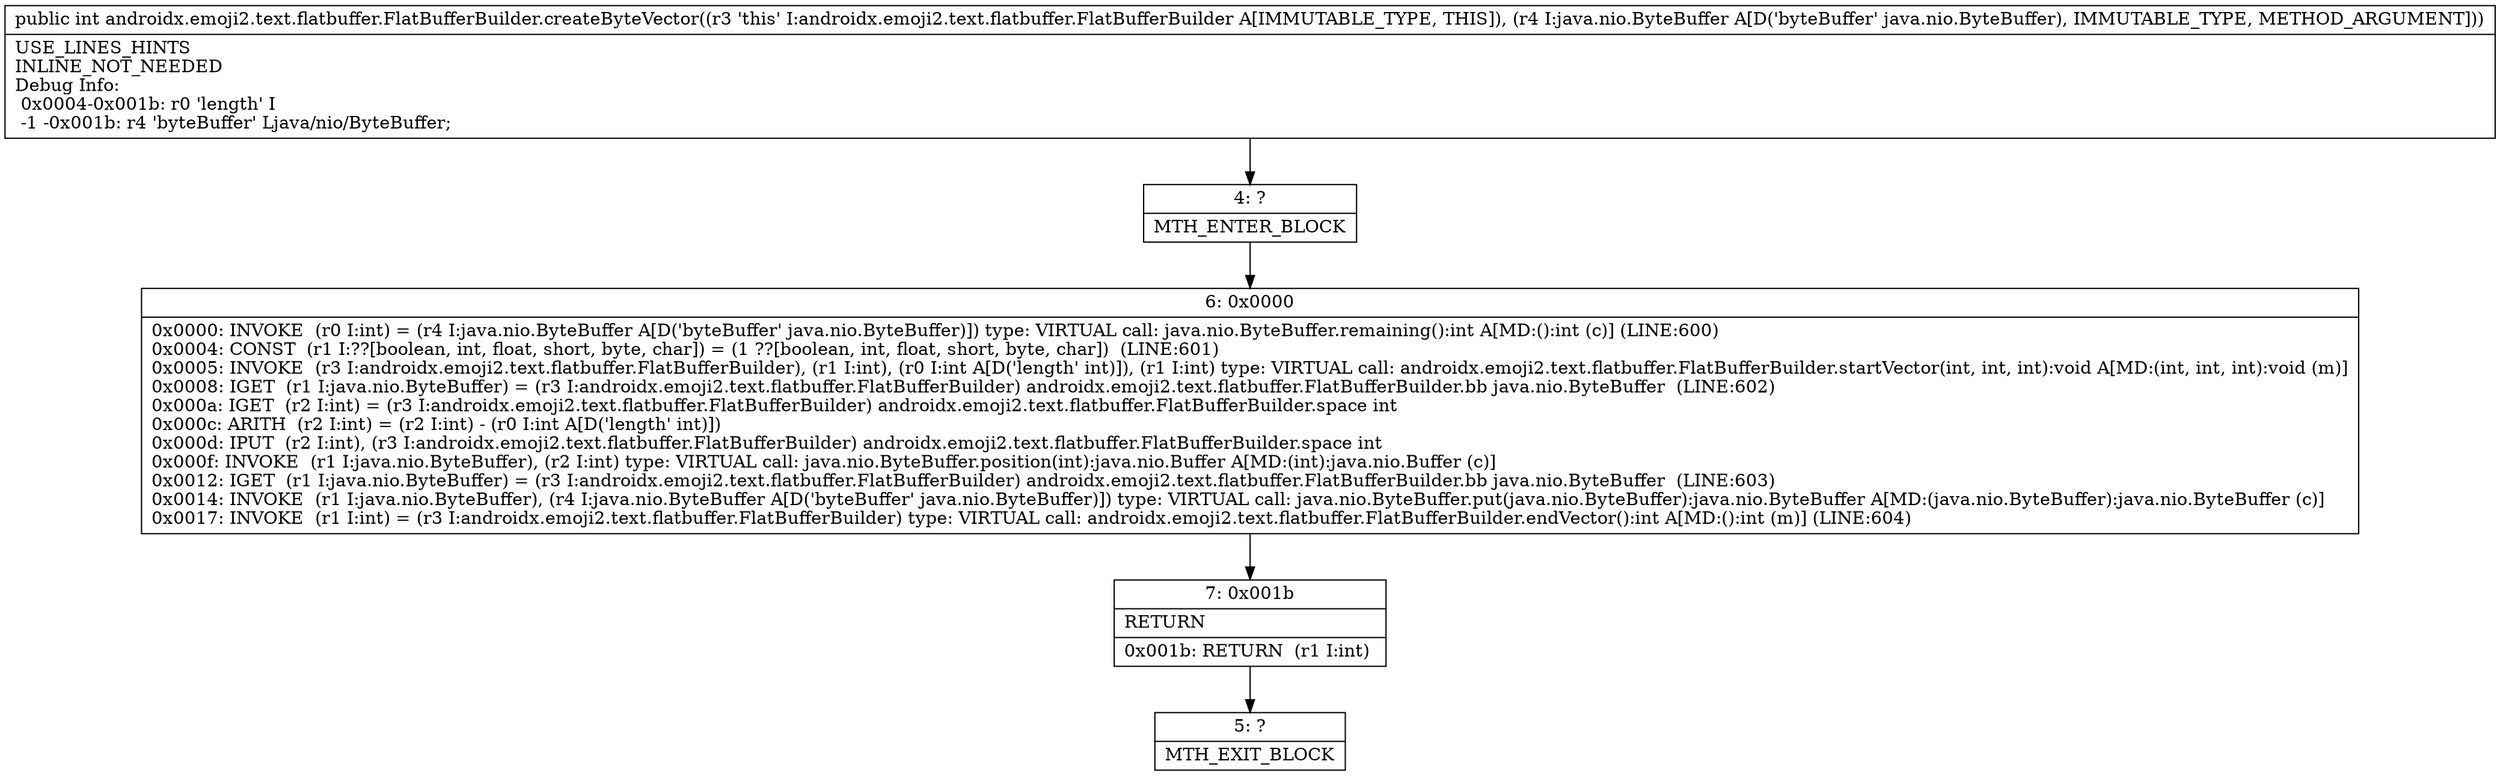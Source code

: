 digraph "CFG forandroidx.emoji2.text.flatbuffer.FlatBufferBuilder.createByteVector(Ljava\/nio\/ByteBuffer;)I" {
Node_4 [shape=record,label="{4\:\ ?|MTH_ENTER_BLOCK\l}"];
Node_6 [shape=record,label="{6\:\ 0x0000|0x0000: INVOKE  (r0 I:int) = (r4 I:java.nio.ByteBuffer A[D('byteBuffer' java.nio.ByteBuffer)]) type: VIRTUAL call: java.nio.ByteBuffer.remaining():int A[MD:():int (c)] (LINE:600)\l0x0004: CONST  (r1 I:??[boolean, int, float, short, byte, char]) = (1 ??[boolean, int, float, short, byte, char])  (LINE:601)\l0x0005: INVOKE  (r3 I:androidx.emoji2.text.flatbuffer.FlatBufferBuilder), (r1 I:int), (r0 I:int A[D('length' int)]), (r1 I:int) type: VIRTUAL call: androidx.emoji2.text.flatbuffer.FlatBufferBuilder.startVector(int, int, int):void A[MD:(int, int, int):void (m)]\l0x0008: IGET  (r1 I:java.nio.ByteBuffer) = (r3 I:androidx.emoji2.text.flatbuffer.FlatBufferBuilder) androidx.emoji2.text.flatbuffer.FlatBufferBuilder.bb java.nio.ByteBuffer  (LINE:602)\l0x000a: IGET  (r2 I:int) = (r3 I:androidx.emoji2.text.flatbuffer.FlatBufferBuilder) androidx.emoji2.text.flatbuffer.FlatBufferBuilder.space int \l0x000c: ARITH  (r2 I:int) = (r2 I:int) \- (r0 I:int A[D('length' int)]) \l0x000d: IPUT  (r2 I:int), (r3 I:androidx.emoji2.text.flatbuffer.FlatBufferBuilder) androidx.emoji2.text.flatbuffer.FlatBufferBuilder.space int \l0x000f: INVOKE  (r1 I:java.nio.ByteBuffer), (r2 I:int) type: VIRTUAL call: java.nio.ByteBuffer.position(int):java.nio.Buffer A[MD:(int):java.nio.Buffer (c)]\l0x0012: IGET  (r1 I:java.nio.ByteBuffer) = (r3 I:androidx.emoji2.text.flatbuffer.FlatBufferBuilder) androidx.emoji2.text.flatbuffer.FlatBufferBuilder.bb java.nio.ByteBuffer  (LINE:603)\l0x0014: INVOKE  (r1 I:java.nio.ByteBuffer), (r4 I:java.nio.ByteBuffer A[D('byteBuffer' java.nio.ByteBuffer)]) type: VIRTUAL call: java.nio.ByteBuffer.put(java.nio.ByteBuffer):java.nio.ByteBuffer A[MD:(java.nio.ByteBuffer):java.nio.ByteBuffer (c)]\l0x0017: INVOKE  (r1 I:int) = (r3 I:androidx.emoji2.text.flatbuffer.FlatBufferBuilder) type: VIRTUAL call: androidx.emoji2.text.flatbuffer.FlatBufferBuilder.endVector():int A[MD:():int (m)] (LINE:604)\l}"];
Node_7 [shape=record,label="{7\:\ 0x001b|RETURN\l|0x001b: RETURN  (r1 I:int) \l}"];
Node_5 [shape=record,label="{5\:\ ?|MTH_EXIT_BLOCK\l}"];
MethodNode[shape=record,label="{public int androidx.emoji2.text.flatbuffer.FlatBufferBuilder.createByteVector((r3 'this' I:androidx.emoji2.text.flatbuffer.FlatBufferBuilder A[IMMUTABLE_TYPE, THIS]), (r4 I:java.nio.ByteBuffer A[D('byteBuffer' java.nio.ByteBuffer), IMMUTABLE_TYPE, METHOD_ARGUMENT]))  | USE_LINES_HINTS\lINLINE_NOT_NEEDED\lDebug Info:\l  0x0004\-0x001b: r0 'length' I\l  \-1 \-0x001b: r4 'byteBuffer' Ljava\/nio\/ByteBuffer;\l}"];
MethodNode -> Node_4;Node_4 -> Node_6;
Node_6 -> Node_7;
Node_7 -> Node_5;
}


